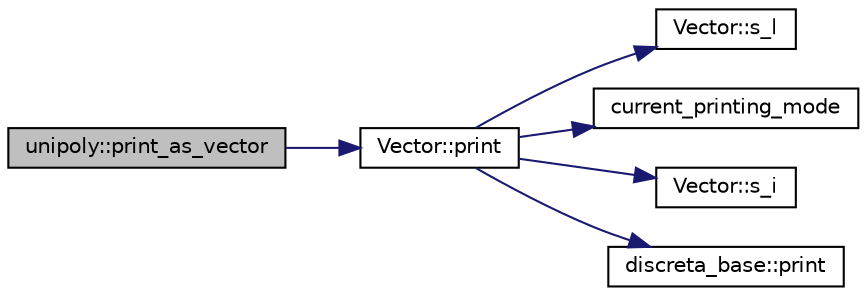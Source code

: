 digraph "unipoly::print_as_vector"
{
  edge [fontname="Helvetica",fontsize="10",labelfontname="Helvetica",labelfontsize="10"];
  node [fontname="Helvetica",fontsize="10",shape=record];
  rankdir="LR";
  Node2092 [label="unipoly::print_as_vector",height=0.2,width=0.4,color="black", fillcolor="grey75", style="filled", fontcolor="black"];
  Node2092 -> Node2093 [color="midnightblue",fontsize="10",style="solid",fontname="Helvetica"];
  Node2093 [label="Vector::print",height=0.2,width=0.4,color="black", fillcolor="white", style="filled",URL="$d5/db2/class_vector.html#a71d7e24bcfdfc69d4a2137360acb066c"];
  Node2093 -> Node2094 [color="midnightblue",fontsize="10",style="solid",fontname="Helvetica"];
  Node2094 [label="Vector::s_l",height=0.2,width=0.4,color="black", fillcolor="white", style="filled",URL="$d5/db2/class_vector.html#ad2dc082288f858d22a528832289e0704"];
  Node2093 -> Node2095 [color="midnightblue",fontsize="10",style="solid",fontname="Helvetica"];
  Node2095 [label="current_printing_mode",height=0.2,width=0.4,color="black", fillcolor="white", style="filled",URL="$d9/d60/discreta_8h.html#afcd81bfedce13a2f5f14361608e763f2"];
  Node2093 -> Node2096 [color="midnightblue",fontsize="10",style="solid",fontname="Helvetica"];
  Node2096 [label="Vector::s_i",height=0.2,width=0.4,color="black", fillcolor="white", style="filled",URL="$d5/db2/class_vector.html#a1c4fe1752523df8119f70dd550244871"];
  Node2093 -> Node2097 [color="midnightblue",fontsize="10",style="solid",fontname="Helvetica"];
  Node2097 [label="discreta_base::print",height=0.2,width=0.4,color="black", fillcolor="white", style="filled",URL="$d7/d71/classdiscreta__base.html#a036e48bc058347046fc9b73dd0951478"];
}
